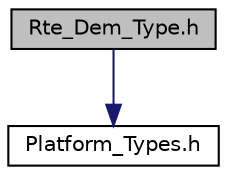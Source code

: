 digraph "Rte_Dem_Type.h"
{
 // LATEX_PDF_SIZE
  edge [fontname="Helvetica",fontsize="10",labelfontname="Helvetica",labelfontsize="10"];
  node [fontname="Helvetica",fontsize="10",shape=record];
  Node1 [label="Rte_Dem_Type.h",height=0.2,width=0.4,color="black", fillcolor="grey75", style="filled", fontcolor="black",tooltip=" "];
  Node1 -> Node2 [color="midnightblue",fontsize="10",style="solid",fontname="Helvetica"];
  Node2 [label="Platform_Types.h",height=0.2,width=0.4,color="black", fillcolor="white", style="filled",URL="$_platform___types_8h.html",tooltip=" "];
}
